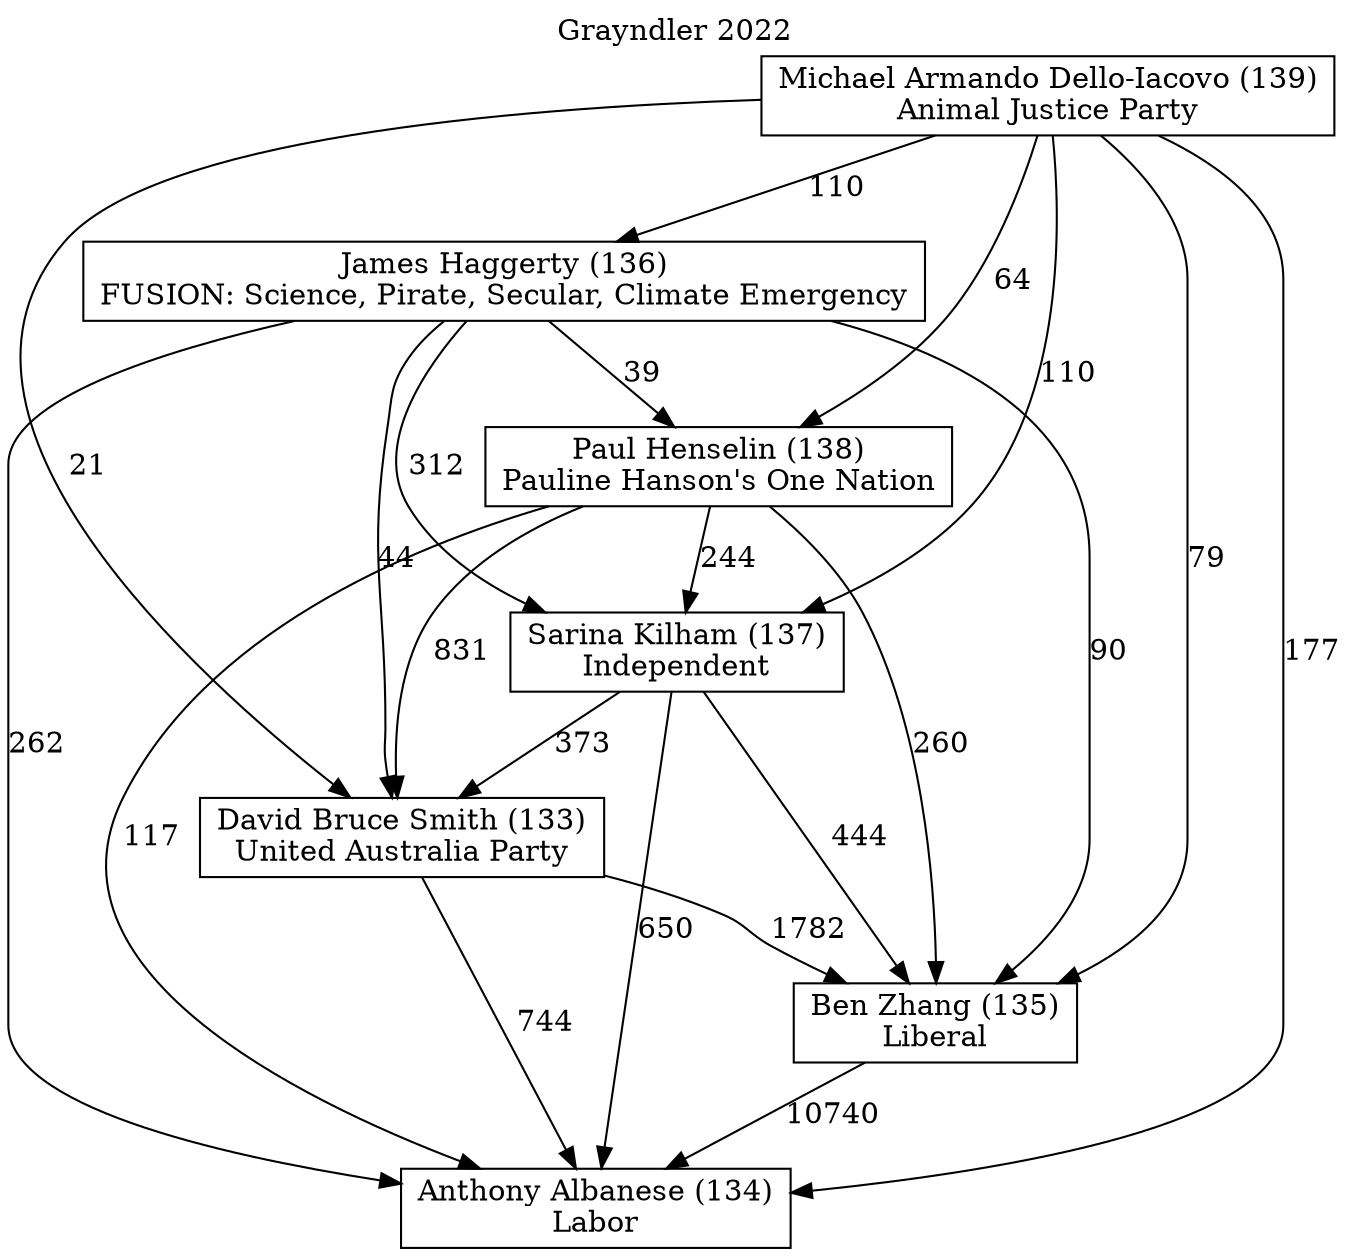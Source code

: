 // House preference flow
digraph "Anthony Albanese (134)_Grayndler_2022" {
	graph [label="Grayndler 2022" labelloc=t mclimit=10]
	node [shape=box]
	"Paul Henselin (138)" [label="Paul Henselin (138)
Pauline Hanson's One Nation"]
	"Ben Zhang (135)" [label="Ben Zhang (135)
Liberal"]
	"Michael Armando Dello-Iacovo (139)" [label="Michael Armando Dello-Iacovo (139)
Animal Justice Party"]
	"Sarina Kilham (137)" [label="Sarina Kilham (137)
Independent"]
	"James Haggerty (136)" [label="James Haggerty (136)
FUSION: Science, Pirate, Secular, Climate Emergency"]
	"David Bruce Smith (133)" [label="David Bruce Smith (133)
United Australia Party"]
	"Anthony Albanese (134)" [label="Anthony Albanese (134)
Labor"]
	"James Haggerty (136)" -> "David Bruce Smith (133)" [label=44]
	"Michael Armando Dello-Iacovo (139)" -> "Sarina Kilham (137)" [label=110]
	"Paul Henselin (138)" -> "David Bruce Smith (133)" [label=831]
	"Paul Henselin (138)" -> "Ben Zhang (135)" [label=260]
	"Sarina Kilham (137)" -> "Ben Zhang (135)" [label=444]
	"Michael Armando Dello-Iacovo (139)" -> "Anthony Albanese (134)" [label=177]
	"Michael Armando Dello-Iacovo (139)" -> "David Bruce Smith (133)" [label=21]
	"James Haggerty (136)" -> "Ben Zhang (135)" [label=90]
	"Paul Henselin (138)" -> "Sarina Kilham (137)" [label=244]
	"Paul Henselin (138)" -> "Anthony Albanese (134)" [label=117]
	"David Bruce Smith (133)" -> "Anthony Albanese (134)" [label=744]
	"James Haggerty (136)" -> "Anthony Albanese (134)" [label=262]
	"Sarina Kilham (137)" -> "Anthony Albanese (134)" [label=650]
	"James Haggerty (136)" -> "Sarina Kilham (137)" [label=312]
	"James Haggerty (136)" -> "Paul Henselin (138)" [label=39]
	"Michael Armando Dello-Iacovo (139)" -> "Paul Henselin (138)" [label=64]
	"Sarina Kilham (137)" -> "David Bruce Smith (133)" [label=373]
	"Michael Armando Dello-Iacovo (139)" -> "James Haggerty (136)" [label=110]
	"David Bruce Smith (133)" -> "Ben Zhang (135)" [label=1782]
	"Ben Zhang (135)" -> "Anthony Albanese (134)" [label=10740]
	"Michael Armando Dello-Iacovo (139)" -> "Ben Zhang (135)" [label=79]
}
